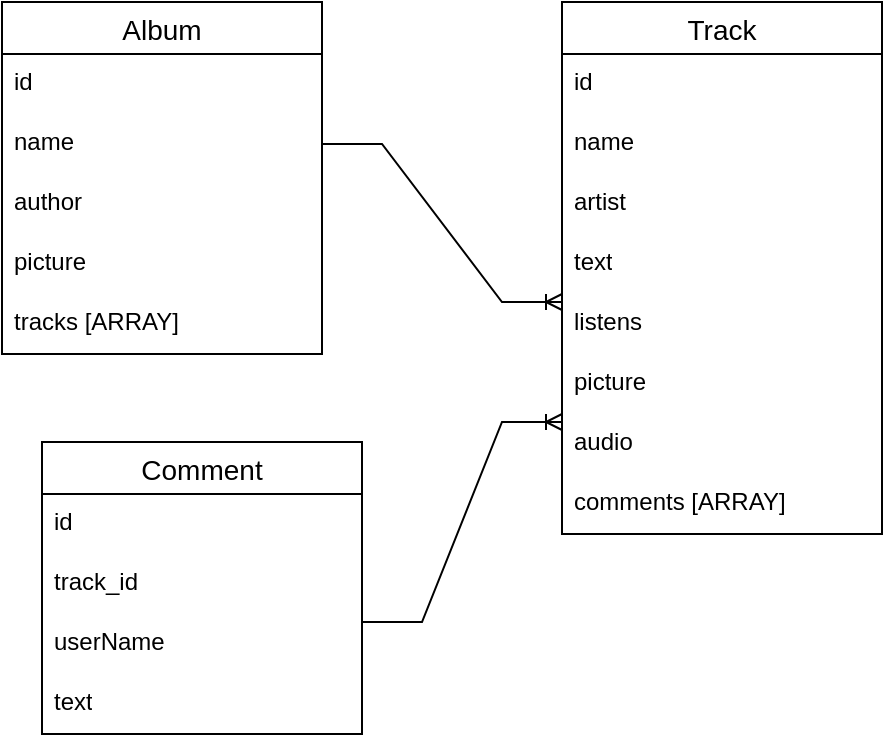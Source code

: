 <mxfile version="22.0.8" type="device">
  <diagram id="hHWr3Zw-q1Mg4_93LHMw" name="Страница — 1">
    <mxGraphModel dx="1050" dy="574" grid="1" gridSize="10" guides="1" tooltips="1" connect="1" arrows="1" fold="1" page="1" pageScale="1" pageWidth="827" pageHeight="1169" math="0" shadow="0">
      <root>
        <mxCell id="0" />
        <mxCell id="1" parent="0" />
        <mxCell id="m8GnyBKwNbvan8AplN_s-5" value="Track" style="swimlane;fontStyle=0;childLayout=stackLayout;horizontal=1;startSize=26;horizontalStack=0;resizeParent=1;resizeParentMax=0;resizeLast=0;collapsible=1;marginBottom=0;align=center;fontSize=14;" vertex="1" parent="1">
          <mxGeometry x="480" y="70" width="160" height="266" as="geometry" />
        </mxCell>
        <mxCell id="m8GnyBKwNbvan8AplN_s-6" value="id" style="text;strokeColor=none;fillColor=none;spacingLeft=4;spacingRight=4;overflow=hidden;rotatable=0;points=[[0,0.5],[1,0.5]];portConstraint=eastwest;fontSize=12;whiteSpace=wrap;html=1;" vertex="1" parent="m8GnyBKwNbvan8AplN_s-5">
          <mxGeometry y="26" width="160" height="30" as="geometry" />
        </mxCell>
        <mxCell id="m8GnyBKwNbvan8AplN_s-7" value="name" style="text;strokeColor=none;fillColor=none;spacingLeft=4;spacingRight=4;overflow=hidden;rotatable=0;points=[[0,0.5],[1,0.5]];portConstraint=eastwest;fontSize=12;whiteSpace=wrap;html=1;" vertex="1" parent="m8GnyBKwNbvan8AplN_s-5">
          <mxGeometry y="56" width="160" height="30" as="geometry" />
        </mxCell>
        <mxCell id="m8GnyBKwNbvan8AplN_s-8" value="artist" style="text;strokeColor=none;fillColor=none;spacingLeft=4;spacingRight=4;overflow=hidden;rotatable=0;points=[[0,0.5],[1,0.5]];portConstraint=eastwest;fontSize=12;whiteSpace=wrap;html=1;" vertex="1" parent="m8GnyBKwNbvan8AplN_s-5">
          <mxGeometry y="86" width="160" height="30" as="geometry" />
        </mxCell>
        <mxCell id="m8GnyBKwNbvan8AplN_s-17" value="text" style="text;strokeColor=none;fillColor=none;spacingLeft=4;spacingRight=4;overflow=hidden;rotatable=0;points=[[0,0.5],[1,0.5]];portConstraint=eastwest;fontSize=12;whiteSpace=wrap;html=1;" vertex="1" parent="m8GnyBKwNbvan8AplN_s-5">
          <mxGeometry y="116" width="160" height="30" as="geometry" />
        </mxCell>
        <mxCell id="m8GnyBKwNbvan8AplN_s-18" value="listens" style="text;strokeColor=none;fillColor=none;spacingLeft=4;spacingRight=4;overflow=hidden;rotatable=0;points=[[0,0.5],[1,0.5]];portConstraint=eastwest;fontSize=12;whiteSpace=wrap;html=1;" vertex="1" parent="m8GnyBKwNbvan8AplN_s-5">
          <mxGeometry y="146" width="160" height="30" as="geometry" />
        </mxCell>
        <mxCell id="m8GnyBKwNbvan8AplN_s-19" value="picture" style="text;strokeColor=none;fillColor=none;spacingLeft=4;spacingRight=4;overflow=hidden;rotatable=0;points=[[0,0.5],[1,0.5]];portConstraint=eastwest;fontSize=12;whiteSpace=wrap;html=1;" vertex="1" parent="m8GnyBKwNbvan8AplN_s-5">
          <mxGeometry y="176" width="160" height="30" as="geometry" />
        </mxCell>
        <mxCell id="m8GnyBKwNbvan8AplN_s-20" value="audio" style="text;strokeColor=none;fillColor=none;spacingLeft=4;spacingRight=4;overflow=hidden;rotatable=0;points=[[0,0.5],[1,0.5]];portConstraint=eastwest;fontSize=12;whiteSpace=wrap;html=1;" vertex="1" parent="m8GnyBKwNbvan8AplN_s-5">
          <mxGeometry y="206" width="160" height="30" as="geometry" />
        </mxCell>
        <mxCell id="m8GnyBKwNbvan8AplN_s-21" value="comments [ARRAY]" style="text;strokeColor=none;fillColor=none;spacingLeft=4;spacingRight=4;overflow=hidden;rotatable=0;points=[[0,0.5],[1,0.5]];portConstraint=eastwest;fontSize=12;whiteSpace=wrap;html=1;" vertex="1" parent="m8GnyBKwNbvan8AplN_s-5">
          <mxGeometry y="236" width="160" height="30" as="geometry" />
        </mxCell>
        <mxCell id="m8GnyBKwNbvan8AplN_s-9" value="Comment" style="swimlane;fontStyle=0;childLayout=stackLayout;horizontal=1;startSize=26;horizontalStack=0;resizeParent=1;resizeParentMax=0;resizeLast=0;collapsible=1;marginBottom=0;align=center;fontSize=14;" vertex="1" parent="1">
          <mxGeometry x="220" y="290" width="160" height="146" as="geometry" />
        </mxCell>
        <mxCell id="m8GnyBKwNbvan8AplN_s-10" value="id" style="text;strokeColor=none;fillColor=none;spacingLeft=4;spacingRight=4;overflow=hidden;rotatable=0;points=[[0,0.5],[1,0.5]];portConstraint=eastwest;fontSize=12;whiteSpace=wrap;html=1;" vertex="1" parent="m8GnyBKwNbvan8AplN_s-9">
          <mxGeometry y="26" width="160" height="30" as="geometry" />
        </mxCell>
        <mxCell id="m8GnyBKwNbvan8AplN_s-11" value="track_id" style="text;strokeColor=none;fillColor=none;spacingLeft=4;spacingRight=4;overflow=hidden;rotatable=0;points=[[0,0.5],[1,0.5]];portConstraint=eastwest;fontSize=12;whiteSpace=wrap;html=1;" vertex="1" parent="m8GnyBKwNbvan8AplN_s-9">
          <mxGeometry y="56" width="160" height="30" as="geometry" />
        </mxCell>
        <mxCell id="m8GnyBKwNbvan8AplN_s-12" value="userName" style="text;strokeColor=none;fillColor=none;spacingLeft=4;spacingRight=4;overflow=hidden;rotatable=0;points=[[0,0.5],[1,0.5]];portConstraint=eastwest;fontSize=12;whiteSpace=wrap;html=1;" vertex="1" parent="m8GnyBKwNbvan8AplN_s-9">
          <mxGeometry y="86" width="160" height="30" as="geometry" />
        </mxCell>
        <mxCell id="m8GnyBKwNbvan8AplN_s-25" value="text" style="text;strokeColor=none;fillColor=none;spacingLeft=4;spacingRight=4;overflow=hidden;rotatable=0;points=[[0,0.5],[1,0.5]];portConstraint=eastwest;fontSize=12;whiteSpace=wrap;html=1;" vertex="1" parent="m8GnyBKwNbvan8AplN_s-9">
          <mxGeometry y="116" width="160" height="30" as="geometry" />
        </mxCell>
        <mxCell id="m8GnyBKwNbvan8AplN_s-13" value="Album" style="swimlane;fontStyle=0;childLayout=stackLayout;horizontal=1;startSize=26;horizontalStack=0;resizeParent=1;resizeParentMax=0;resizeLast=0;collapsible=1;marginBottom=0;align=center;fontSize=14;" vertex="1" parent="1">
          <mxGeometry x="200" y="70" width="160" height="176" as="geometry" />
        </mxCell>
        <mxCell id="m8GnyBKwNbvan8AplN_s-14" value="id" style="text;strokeColor=none;fillColor=none;spacingLeft=4;spacingRight=4;overflow=hidden;rotatable=0;points=[[0,0.5],[1,0.5]];portConstraint=eastwest;fontSize=12;whiteSpace=wrap;html=1;" vertex="1" parent="m8GnyBKwNbvan8AplN_s-13">
          <mxGeometry y="26" width="160" height="30" as="geometry" />
        </mxCell>
        <mxCell id="m8GnyBKwNbvan8AplN_s-15" value="name" style="text;strokeColor=none;fillColor=none;spacingLeft=4;spacingRight=4;overflow=hidden;rotatable=0;points=[[0,0.5],[1,0.5]];portConstraint=eastwest;fontSize=12;whiteSpace=wrap;html=1;" vertex="1" parent="m8GnyBKwNbvan8AplN_s-13">
          <mxGeometry y="56" width="160" height="30" as="geometry" />
        </mxCell>
        <mxCell id="m8GnyBKwNbvan8AplN_s-16" value="author" style="text;strokeColor=none;fillColor=none;spacingLeft=4;spacingRight=4;overflow=hidden;rotatable=0;points=[[0,0.5],[1,0.5]];portConstraint=eastwest;fontSize=12;whiteSpace=wrap;html=1;" vertex="1" parent="m8GnyBKwNbvan8AplN_s-13">
          <mxGeometry y="86" width="160" height="30" as="geometry" />
        </mxCell>
        <mxCell id="m8GnyBKwNbvan8AplN_s-23" value="picture" style="text;strokeColor=none;fillColor=none;spacingLeft=4;spacingRight=4;overflow=hidden;rotatable=0;points=[[0,0.5],[1,0.5]];portConstraint=eastwest;fontSize=12;whiteSpace=wrap;html=1;" vertex="1" parent="m8GnyBKwNbvan8AplN_s-13">
          <mxGeometry y="116" width="160" height="30" as="geometry" />
        </mxCell>
        <mxCell id="m8GnyBKwNbvan8AplN_s-24" value="tracks [ARRAY]" style="text;strokeColor=none;fillColor=none;spacingLeft=4;spacingRight=4;overflow=hidden;rotatable=0;points=[[0,0.5],[1,0.5]];portConstraint=eastwest;fontSize=12;whiteSpace=wrap;html=1;" vertex="1" parent="m8GnyBKwNbvan8AplN_s-13">
          <mxGeometry y="146" width="160" height="30" as="geometry" />
        </mxCell>
        <mxCell id="m8GnyBKwNbvan8AplN_s-29" value="" style="edgeStyle=entityRelationEdgeStyle;fontSize=12;html=1;endArrow=ERoneToMany;rounded=0;exitX=1;exitY=0.5;exitDx=0;exitDy=0;" edge="1" parent="1" source="m8GnyBKwNbvan8AplN_s-15">
          <mxGeometry width="100" height="100" relative="1" as="geometry">
            <mxPoint x="380" y="320" as="sourcePoint" />
            <mxPoint x="480" y="220" as="targetPoint" />
            <Array as="points">
              <mxPoint x="410" y="290" />
            </Array>
          </mxGeometry>
        </mxCell>
        <mxCell id="m8GnyBKwNbvan8AplN_s-31" value="" style="edgeStyle=entityRelationEdgeStyle;fontSize=12;html=1;endArrow=ERoneToMany;rounded=0;" edge="1" parent="1">
          <mxGeometry width="100" height="100" relative="1" as="geometry">
            <mxPoint x="380" y="380" as="sourcePoint" />
            <mxPoint x="480" y="280" as="targetPoint" />
            <Array as="points">
              <mxPoint x="390" y="394" />
            </Array>
          </mxGeometry>
        </mxCell>
      </root>
    </mxGraphModel>
  </diagram>
</mxfile>
